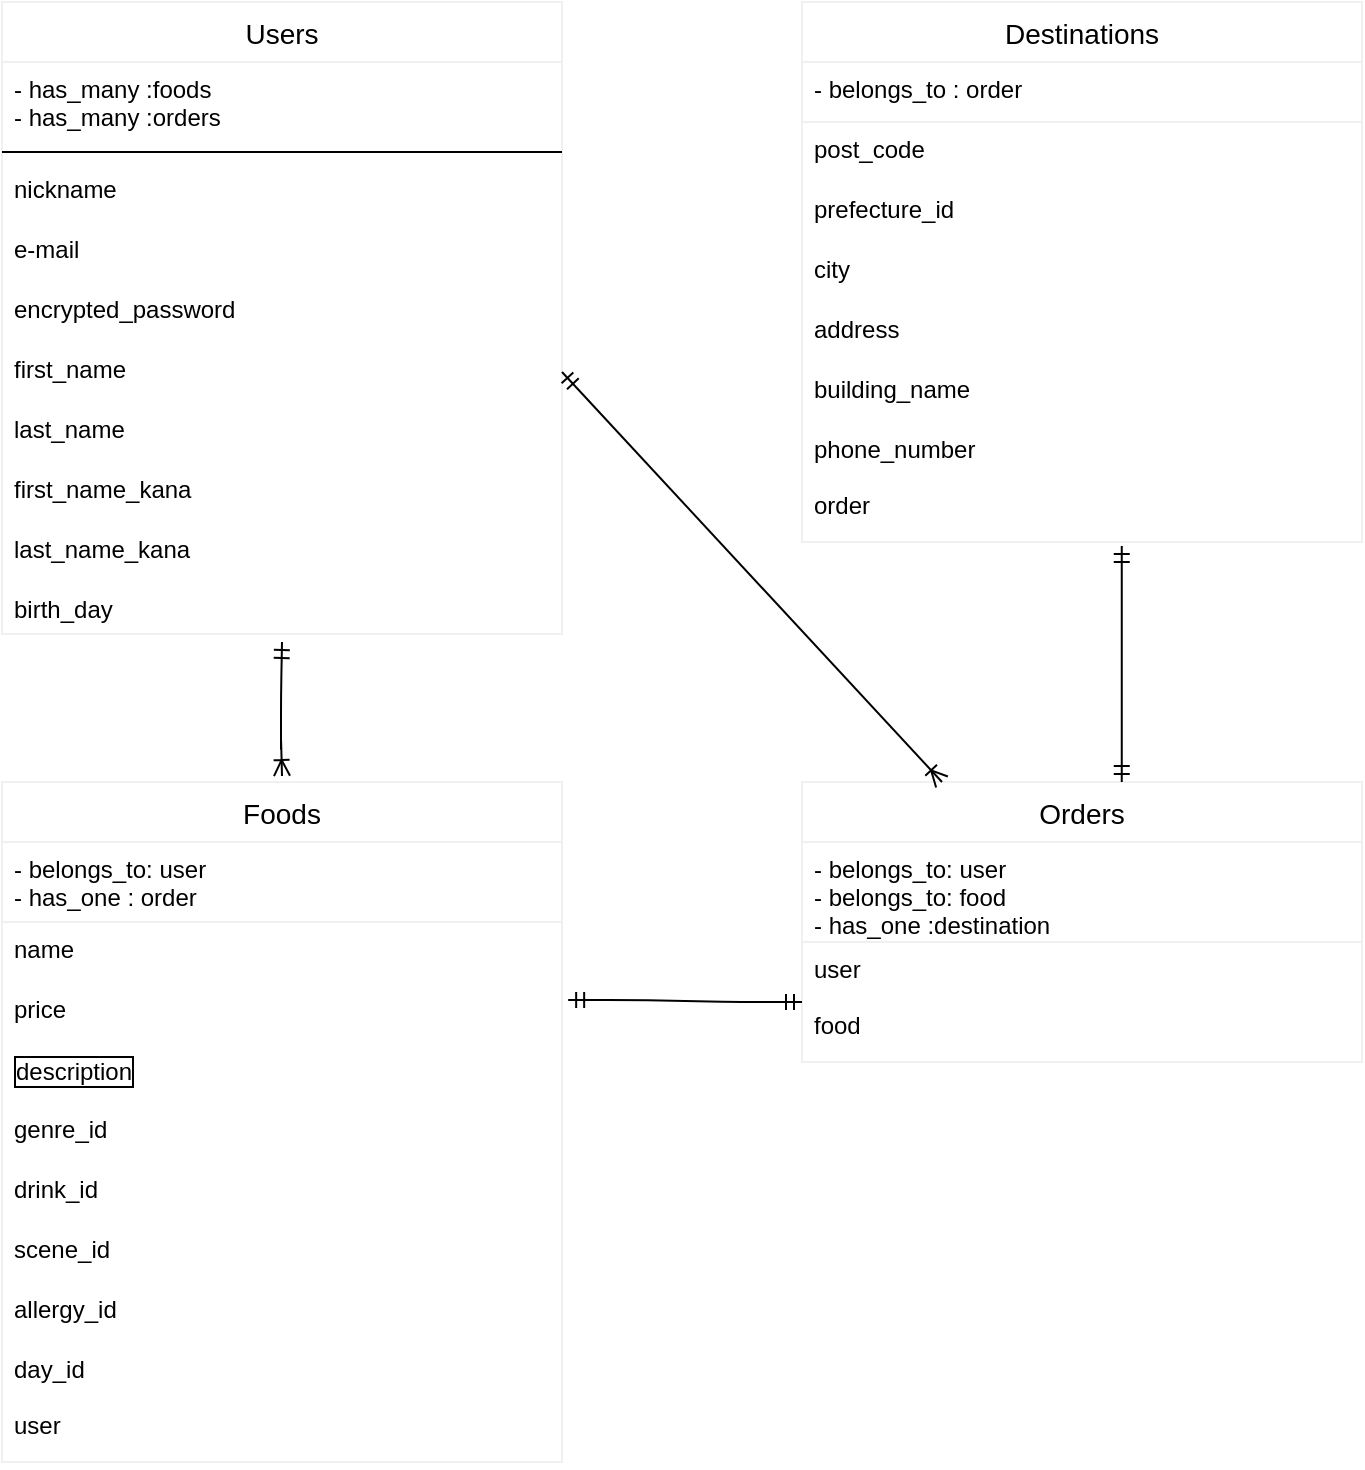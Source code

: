 <mxfile version="13.10.0" type="embed">
    <diagram id="eGJwUU87tUvAi_G1O2V2" name="Page-1">
        <mxGraphModel dx="928" dy="559" grid="1" gridSize="10" guides="1" tooltips="1" connect="1" arrows="1" fold="1" page="1" pageScale="1" pageWidth="850" pageHeight="1100" math="0" shadow="0">
            <root>
                <mxCell id="GOS-DC7vKPB3U9b1i4Sf-0"/>
                <mxCell id="GOS-DC7vKPB3U9b1i4Sf-1" parent="GOS-DC7vKPB3U9b1i4Sf-0"/>
                <mxCell id="_YLDb2zP-dX_6vZfovwT-20" value="Foods" style="swimlane;fontStyle=0;childLayout=stackLayout;horizontal=1;startSize=30;horizontalStack=0;resizeParent=1;resizeParentMax=0;resizeLast=0;collapsible=1;marginBottom=0;align=center;fontSize=14;rounded=0;glass=0;labelBackgroundColor=none;sketch=0;strokeColor=#f0f0f0;fillColor=none;html=0;" parent="GOS-DC7vKPB3U9b1i4Sf-1" vertex="1">
                    <mxGeometry x="40" y="400" width="280" height="340" as="geometry"/>
                </mxCell>
                <mxCell id="_YLDb2zP-dX_6vZfovwT-116" value="- belongs_to: user&#10;- has_one : order" style="text;fillColor=none;spacingLeft=4;spacingRight=4;overflow=hidden;rotatable=0;points=[[0,0.5],[1,0.5]];portConstraint=eastwest;fontSize=12;strokeColor=#f0f0f0;" parent="_YLDb2zP-dX_6vZfovwT-20" vertex="1">
                    <mxGeometry y="30" width="280" height="40" as="geometry"/>
                </mxCell>
                <mxCell id="_YLDb2zP-dX_6vZfovwT-22" value="name" style="text;strokeColor=none;fillColor=none;spacingLeft=4;spacingRight=4;overflow=hidden;rotatable=0;points=[[0,0.5],[1,0.5]];portConstraint=eastwest;fontSize=12;" parent="_YLDb2zP-dX_6vZfovwT-20" vertex="1">
                    <mxGeometry y="70" width="280" height="30" as="geometry"/>
                </mxCell>
                <mxCell id="_YLDb2zP-dX_6vZfovwT-29" value="price" style="text;strokeColor=none;fillColor=none;spacingLeft=4;spacingRight=4;overflow=hidden;rotatable=0;points=[[0,0.5],[1,0.5]];portConstraint=eastwest;fontSize=12;" parent="_YLDb2zP-dX_6vZfovwT-20" vertex="1">
                    <mxGeometry y="100" width="280" height="30" as="geometry"/>
                </mxCell>
                <mxCell id="_YLDb2zP-dX_6vZfovwT-23" value="description" style="text;strokeColor=none;fillColor=none;spacingLeft=4;spacingRight=4;overflow=hidden;rotatable=0;points=[[0,0.5],[1,0.5]];portConstraint=eastwest;fontSize=12;labelBorderColor=#000000;html=1;" parent="_YLDb2zP-dX_6vZfovwT-20" vertex="1">
                    <mxGeometry y="130" width="280" height="30" as="geometry"/>
                </mxCell>
                <mxCell id="_YLDb2zP-dX_6vZfovwT-24" value="genre_id" style="text;strokeColor=none;fillColor=none;spacingLeft=4;spacingRight=4;overflow=hidden;rotatable=0;points=[[0,0.5],[1,0.5]];portConstraint=eastwest;fontSize=12;" parent="_YLDb2zP-dX_6vZfovwT-20" vertex="1">
                    <mxGeometry y="160" width="280" height="30" as="geometry"/>
                </mxCell>
                <mxCell id="_YLDb2zP-dX_6vZfovwT-25" value="drink_id" style="text;strokeColor=none;fillColor=none;spacingLeft=4;spacingRight=4;overflow=hidden;rotatable=0;points=[[0,0.5],[1,0.5]];portConstraint=eastwest;fontSize=12;" parent="_YLDb2zP-dX_6vZfovwT-20" vertex="1">
                    <mxGeometry y="190" width="280" height="30" as="geometry"/>
                </mxCell>
                <mxCell id="_YLDb2zP-dX_6vZfovwT-26" value="scene_id" style="text;strokeColor=none;fillColor=none;spacingLeft=4;spacingRight=4;overflow=hidden;rotatable=0;points=[[0,0.5],[1,0.5]];portConstraint=eastwest;fontSize=12;" parent="_YLDb2zP-dX_6vZfovwT-20" vertex="1">
                    <mxGeometry y="220" width="280" height="30" as="geometry"/>
                </mxCell>
                <mxCell id="_YLDb2zP-dX_6vZfovwT-27" value="allergy_id" style="text;strokeColor=none;fillColor=none;spacingLeft=4;spacingRight=4;overflow=hidden;rotatable=0;points=[[0,0.5],[1,0.5]];portConstraint=eastwest;fontSize=12;" parent="_YLDb2zP-dX_6vZfovwT-20" vertex="1">
                    <mxGeometry y="250" width="280" height="30" as="geometry"/>
                </mxCell>
                <mxCell id="_YLDb2zP-dX_6vZfovwT-28" value="day_id&#10;&#10;user" style="text;strokeColor=none;fillColor=none;spacingLeft=4;spacingRight=4;overflow=hidden;rotatable=0;points=[[0,0.5],[1,0.5]];portConstraint=eastwest;fontSize=12;" parent="_YLDb2zP-dX_6vZfovwT-20" vertex="1">
                    <mxGeometry y="280" width="280" height="60" as="geometry"/>
                </mxCell>
                <mxCell id="_YLDb2zP-dX_6vZfovwT-30" value="Destinations" style="swimlane;fontStyle=0;childLayout=stackLayout;horizontal=1;startSize=30;horizontalStack=0;resizeParent=1;resizeParentMax=0;resizeLast=0;collapsible=1;marginBottom=0;align=center;fontSize=14;rounded=0;glass=0;labelBackgroundColor=none;sketch=0;strokeColor=#f0f0f0;fillColor=none;html=0;" parent="GOS-DC7vKPB3U9b1i4Sf-1" vertex="1">
                    <mxGeometry x="440" y="10" width="280" height="270" as="geometry"/>
                </mxCell>
                <mxCell id="10" value="- belongs_to : order" style="text;fillColor=none;spacingLeft=4;spacingRight=4;overflow=hidden;rotatable=0;points=[[0,0.5],[1,0.5]];portConstraint=eastwest;fontSize=12;align=left;strokeColor=#f0f0f0;" parent="_YLDb2zP-dX_6vZfovwT-30" vertex="1">
                    <mxGeometry y="30" width="280" height="30" as="geometry"/>
                </mxCell>
                <mxCell id="_YLDb2zP-dX_6vZfovwT-32" value="post_code" style="text;strokeColor=none;fillColor=none;spacingLeft=4;spacingRight=4;overflow=hidden;rotatable=0;points=[[0,0.5],[1,0.5]];portConstraint=eastwest;fontSize=12;" parent="_YLDb2zP-dX_6vZfovwT-30" vertex="1">
                    <mxGeometry y="60" width="280" height="30" as="geometry"/>
                </mxCell>
                <mxCell id="_YLDb2zP-dX_6vZfovwT-114" value="prefecture_id" style="text;strokeColor=none;fillColor=none;spacingLeft=4;spacingRight=4;overflow=hidden;rotatable=0;points=[[0,0.5],[1,0.5]];portConstraint=eastwest;fontSize=12;" parent="_YLDb2zP-dX_6vZfovwT-30" vertex="1">
                    <mxGeometry y="90" width="280" height="30" as="geometry"/>
                </mxCell>
                <mxCell id="_YLDb2zP-dX_6vZfovwT-33" value="city" style="text;strokeColor=none;fillColor=none;spacingLeft=4;spacingRight=4;overflow=hidden;rotatable=0;points=[[0,0.5],[1,0.5]];portConstraint=eastwest;fontSize=12;" parent="_YLDb2zP-dX_6vZfovwT-30" vertex="1">
                    <mxGeometry y="120" width="280" height="30" as="geometry"/>
                </mxCell>
                <mxCell id="_YLDb2zP-dX_6vZfovwT-34" value="address" style="text;strokeColor=none;fillColor=none;spacingLeft=4;spacingRight=4;overflow=hidden;rotatable=0;points=[[0,0.5],[1,0.5]];portConstraint=eastwest;fontSize=12;" parent="_YLDb2zP-dX_6vZfovwT-30" vertex="1">
                    <mxGeometry y="150" width="280" height="30" as="geometry"/>
                </mxCell>
                <mxCell id="_YLDb2zP-dX_6vZfovwT-35" value="building_name" style="text;strokeColor=none;fillColor=none;spacingLeft=4;spacingRight=4;overflow=hidden;rotatable=0;points=[[0,0.5],[1,0.5]];portConstraint=eastwest;fontSize=12;" parent="_YLDb2zP-dX_6vZfovwT-30" vertex="1">
                    <mxGeometry y="180" width="280" height="30" as="geometry"/>
                </mxCell>
                <mxCell id="_YLDb2zP-dX_6vZfovwT-95" value="phone_number&#10;&#10;order" style="text;strokeColor=none;fillColor=none;spacingLeft=4;spacingRight=4;overflow=hidden;rotatable=0;points=[[0,0.5],[1,0.5]];portConstraint=eastwest;fontSize=12;" parent="_YLDb2zP-dX_6vZfovwT-30" vertex="1">
                    <mxGeometry y="210" width="280" height="60" as="geometry"/>
                </mxCell>
                <mxCell id="_YLDb2zP-dX_6vZfovwT-41" value="Orders" style="swimlane;fontStyle=0;childLayout=stackLayout;horizontal=1;startSize=30;horizontalStack=0;resizeParent=1;resizeParentMax=0;resizeLast=0;collapsible=1;marginBottom=0;align=center;fontSize=14;rounded=0;glass=0;labelBackgroundColor=none;sketch=0;strokeColor=#f0f0f0;fillColor=none;html=0;" parent="GOS-DC7vKPB3U9b1i4Sf-1" vertex="1">
                    <mxGeometry x="440" y="400" width="280" height="140" as="geometry"/>
                </mxCell>
                <mxCell id="_YLDb2zP-dX_6vZfovwT-115" value="- belongs_to: user&#10;- belongs_to: food&#10;- has_one :destination" style="text;fillColor=none;spacingLeft=4;spacingRight=4;overflow=hidden;rotatable=0;points=[[0,0.5],[1,0.5]];portConstraint=eastwest;fontSize=12;strokeColor=#f0f0f0;" parent="_YLDb2zP-dX_6vZfovwT-41" vertex="1">
                    <mxGeometry y="30" width="280" height="50" as="geometry"/>
                </mxCell>
                <mxCell id="_YLDb2zP-dX_6vZfovwT-42" value="user&#10;&#10;food" style="text;strokeColor=none;fillColor=none;spacingLeft=4;spacingRight=4;overflow=hidden;rotatable=0;points=[[0,0.5],[1,0.5]];portConstraint=eastwest;fontSize=12;" parent="_YLDb2zP-dX_6vZfovwT-41" vertex="1">
                    <mxGeometry y="80" width="280" height="60" as="geometry"/>
                </mxCell>
                <mxCell id="_YLDb2zP-dX_6vZfovwT-98" value="Users" style="swimlane;fontStyle=0;childLayout=stackLayout;horizontal=1;startSize=30;horizontalStack=0;resizeParent=1;resizeParentMax=0;resizeLast=0;collapsible=1;marginBottom=0;align=center;fontSize=14;rounded=0;glass=0;labelBackgroundColor=none;sketch=0;strokeColor=#f0f0f0;fillColor=none;html=0;" parent="GOS-DC7vKPB3U9b1i4Sf-1" vertex="1">
                    <mxGeometry x="40" y="10" width="280" height="316" as="geometry"/>
                </mxCell>
                <mxCell id="_YLDb2zP-dX_6vZfovwT-99" value="- has_many :foods&#10;- has_many :orders" style="text;strokeColor=none;fillColor=none;spacingLeft=4;spacingRight=4;overflow=hidden;rotatable=0;points=[[0,0.5],[1,0.5]];portConstraint=eastwest;fontSize=12;align=left;" parent="_YLDb2zP-dX_6vZfovwT-98" vertex="1">
                    <mxGeometry y="30" width="280" height="40" as="geometry"/>
                </mxCell>
                <mxCell id="_YLDb2zP-dX_6vZfovwT-107" value="" style="line;strokeWidth=1;rotatable=0;dashed=0;labelPosition=right;align=left;verticalAlign=middle;spacingTop=0;spacingLeft=6;points=[];portConstraint=eastwest;rounded=0;glass=0;labelBackgroundColor=none;sketch=0;fillColor=none;html=1;" parent="_YLDb2zP-dX_6vZfovwT-98" vertex="1">
                    <mxGeometry y="70" width="280" height="10" as="geometry"/>
                </mxCell>
                <mxCell id="_YLDb2zP-dX_6vZfovwT-100" value="nickname" style="text;strokeColor=none;fillColor=none;spacingLeft=4;spacingRight=4;overflow=hidden;rotatable=0;points=[[0,0.5],[1,0.5]];portConstraint=eastwest;fontSize=12;" parent="_YLDb2zP-dX_6vZfovwT-98" vertex="1">
                    <mxGeometry y="80" width="280" height="30" as="geometry"/>
                </mxCell>
                <mxCell id="_YLDb2zP-dX_6vZfovwT-101" value="e-mail" style="text;strokeColor=none;fillColor=none;spacingLeft=4;spacingRight=4;overflow=hidden;rotatable=0;points=[[0,0.5],[1,0.5]];portConstraint=eastwest;fontSize=12;" parent="_YLDb2zP-dX_6vZfovwT-98" vertex="1">
                    <mxGeometry y="110" width="280" height="30" as="geometry"/>
                </mxCell>
                <mxCell id="_YLDb2zP-dX_6vZfovwT-102" value="encrypted_password" style="text;strokeColor=none;fillColor=none;spacingLeft=4;spacingRight=4;overflow=hidden;rotatable=0;points=[[0,0.5],[1,0.5]];portConstraint=eastwest;fontSize=12;" parent="_YLDb2zP-dX_6vZfovwT-98" vertex="1">
                    <mxGeometry y="140" width="280" height="30" as="geometry"/>
                </mxCell>
                <mxCell id="_YLDb2zP-dX_6vZfovwT-103" value="first_name" style="text;strokeColor=none;fillColor=none;spacingLeft=4;spacingRight=4;overflow=hidden;rotatable=0;points=[[0,0.5],[1,0.5]];portConstraint=eastwest;fontSize=12;" parent="_YLDb2zP-dX_6vZfovwT-98" vertex="1">
                    <mxGeometry y="170" width="280" height="30" as="geometry"/>
                </mxCell>
                <mxCell id="_YLDb2zP-dX_6vZfovwT-104" value="last_name" style="text;strokeColor=none;fillColor=none;spacingLeft=4;spacingRight=4;overflow=hidden;rotatable=0;points=[[0,0.5],[1,0.5]];portConstraint=eastwest;fontSize=12;" parent="_YLDb2zP-dX_6vZfovwT-98" vertex="1">
                    <mxGeometry y="200" width="280" height="30" as="geometry"/>
                </mxCell>
                <mxCell id="_YLDb2zP-dX_6vZfovwT-105" value="first_name_kana" style="text;strokeColor=none;fillColor=none;spacingLeft=4;spacingRight=4;overflow=hidden;rotatable=0;points=[[0,0.5],[1,0.5]];portConstraint=eastwest;fontSize=12;" parent="_YLDb2zP-dX_6vZfovwT-98" vertex="1">
                    <mxGeometry y="230" width="280" height="30" as="geometry"/>
                </mxCell>
                <mxCell id="_YLDb2zP-dX_6vZfovwT-108" value="last_name_kana" style="text;strokeColor=none;fillColor=none;spacingLeft=4;spacingRight=4;overflow=hidden;rotatable=0;points=[[0,0.5],[1,0.5]];portConstraint=eastwest;fontSize=12;" parent="_YLDb2zP-dX_6vZfovwT-98" vertex="1">
                    <mxGeometry y="260" width="280" height="30" as="geometry"/>
                </mxCell>
                <mxCell id="_YLDb2zP-dX_6vZfovwT-112" value="birth_day" style="text;strokeColor=none;fillColor=none;spacingLeft=4;spacingRight=4;overflow=hidden;rotatable=0;points=[[0,0.5],[1,0.5]];portConstraint=eastwest;fontSize=12;" parent="_YLDb2zP-dX_6vZfovwT-98" vertex="1">
                    <mxGeometry y="290" width="280" height="26" as="geometry"/>
                </mxCell>
                <mxCell id="_YLDb2zP-dX_6vZfovwT-121" value="" style="fontSize=12;html=1;endArrow=ERoneToMany;startArrow=ERmandOne;startFill=0;" parent="GOS-DC7vKPB3U9b1i4Sf-1" edge="1">
                    <mxGeometry width="100" height="100" relative="1" as="geometry">
                        <mxPoint x="180" y="330" as="sourcePoint"/>
                        <mxPoint x="180" y="397" as="targetPoint"/>
                        <Array as="points">
                            <mxPoint x="179.5" y="357"/>
                            <mxPoint x="179.5" y="387"/>
                            <mxPoint x="179.5" y="377"/>
                        </Array>
                    </mxGeometry>
                </mxCell>
                <mxCell id="1" value="" style="edgeStyle=entityRelationEdgeStyle;fontSize=12;html=1;endArrow=ERmandOne;startArrow=ERmandOne;exitX=1.011;exitY=0.3;exitDx=0;exitDy=0;exitPerimeter=0;" parent="GOS-DC7vKPB3U9b1i4Sf-1" target="_YLDb2zP-dX_6vZfovwT-42" edge="1" source="_YLDb2zP-dX_6vZfovwT-29">
                    <mxGeometry width="100" height="100" relative="1" as="geometry">
                        <mxPoint x="323" y="431" as="sourcePoint"/>
                        <mxPoint x="440" y="410" as="targetPoint"/>
                    </mxGeometry>
                </mxCell>
                <mxCell id="2" value="" style="fontSize=12;html=1;endArrow=ERoneToMany;startArrow=ERmandOne;exitX=1;exitY=0.5;exitDx=0;exitDy=0;entryX=0.25;entryY=0;entryDx=0;entryDy=0;" parent="GOS-DC7vKPB3U9b1i4Sf-1" source="_YLDb2zP-dX_6vZfovwT-103" edge="1" target="_YLDb2zP-dX_6vZfovwT-41">
                    <mxGeometry width="100" height="100" relative="1" as="geometry">
                        <mxPoint x="320" y="330" as="sourcePoint"/>
                        <mxPoint x="440" y="330" as="targetPoint"/>
                        <Array as="points"/>
                    </mxGeometry>
                </mxCell>
                <mxCell id="8" value="" style="fontSize=12;html=1;endArrow=ERmandOne;startArrow=ERmandOne;exitX=0.571;exitY=0;exitDx=0;exitDy=0;exitPerimeter=0;entryX=0.571;entryY=1.033;entryDx=0;entryDy=0;entryPerimeter=0;" parent="GOS-DC7vKPB3U9b1i4Sf-1" source="_YLDb2zP-dX_6vZfovwT-41" target="_YLDb2zP-dX_6vZfovwT-95" edge="1">
                    <mxGeometry width="100" height="100" relative="1" as="geometry">
                        <mxPoint x="500" y="354" as="sourcePoint"/>
                        <mxPoint x="600" y="290" as="targetPoint"/>
                    </mxGeometry>
                </mxCell>
            </root>
        </mxGraphModel>
    </diagram>
</mxfile>